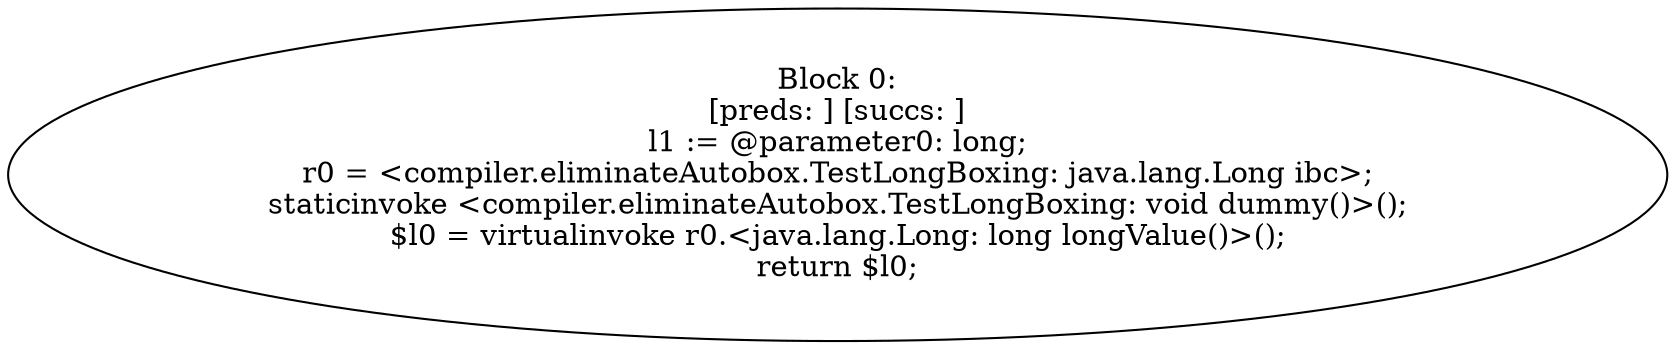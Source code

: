 digraph "unitGraph" {
    "Block 0:
[preds: ] [succs: ]
l1 := @parameter0: long;
r0 = <compiler.eliminateAutobox.TestLongBoxing: java.lang.Long ibc>;
staticinvoke <compiler.eliminateAutobox.TestLongBoxing: void dummy()>();
$l0 = virtualinvoke r0.<java.lang.Long: long longValue()>();
return $l0;
"
}
